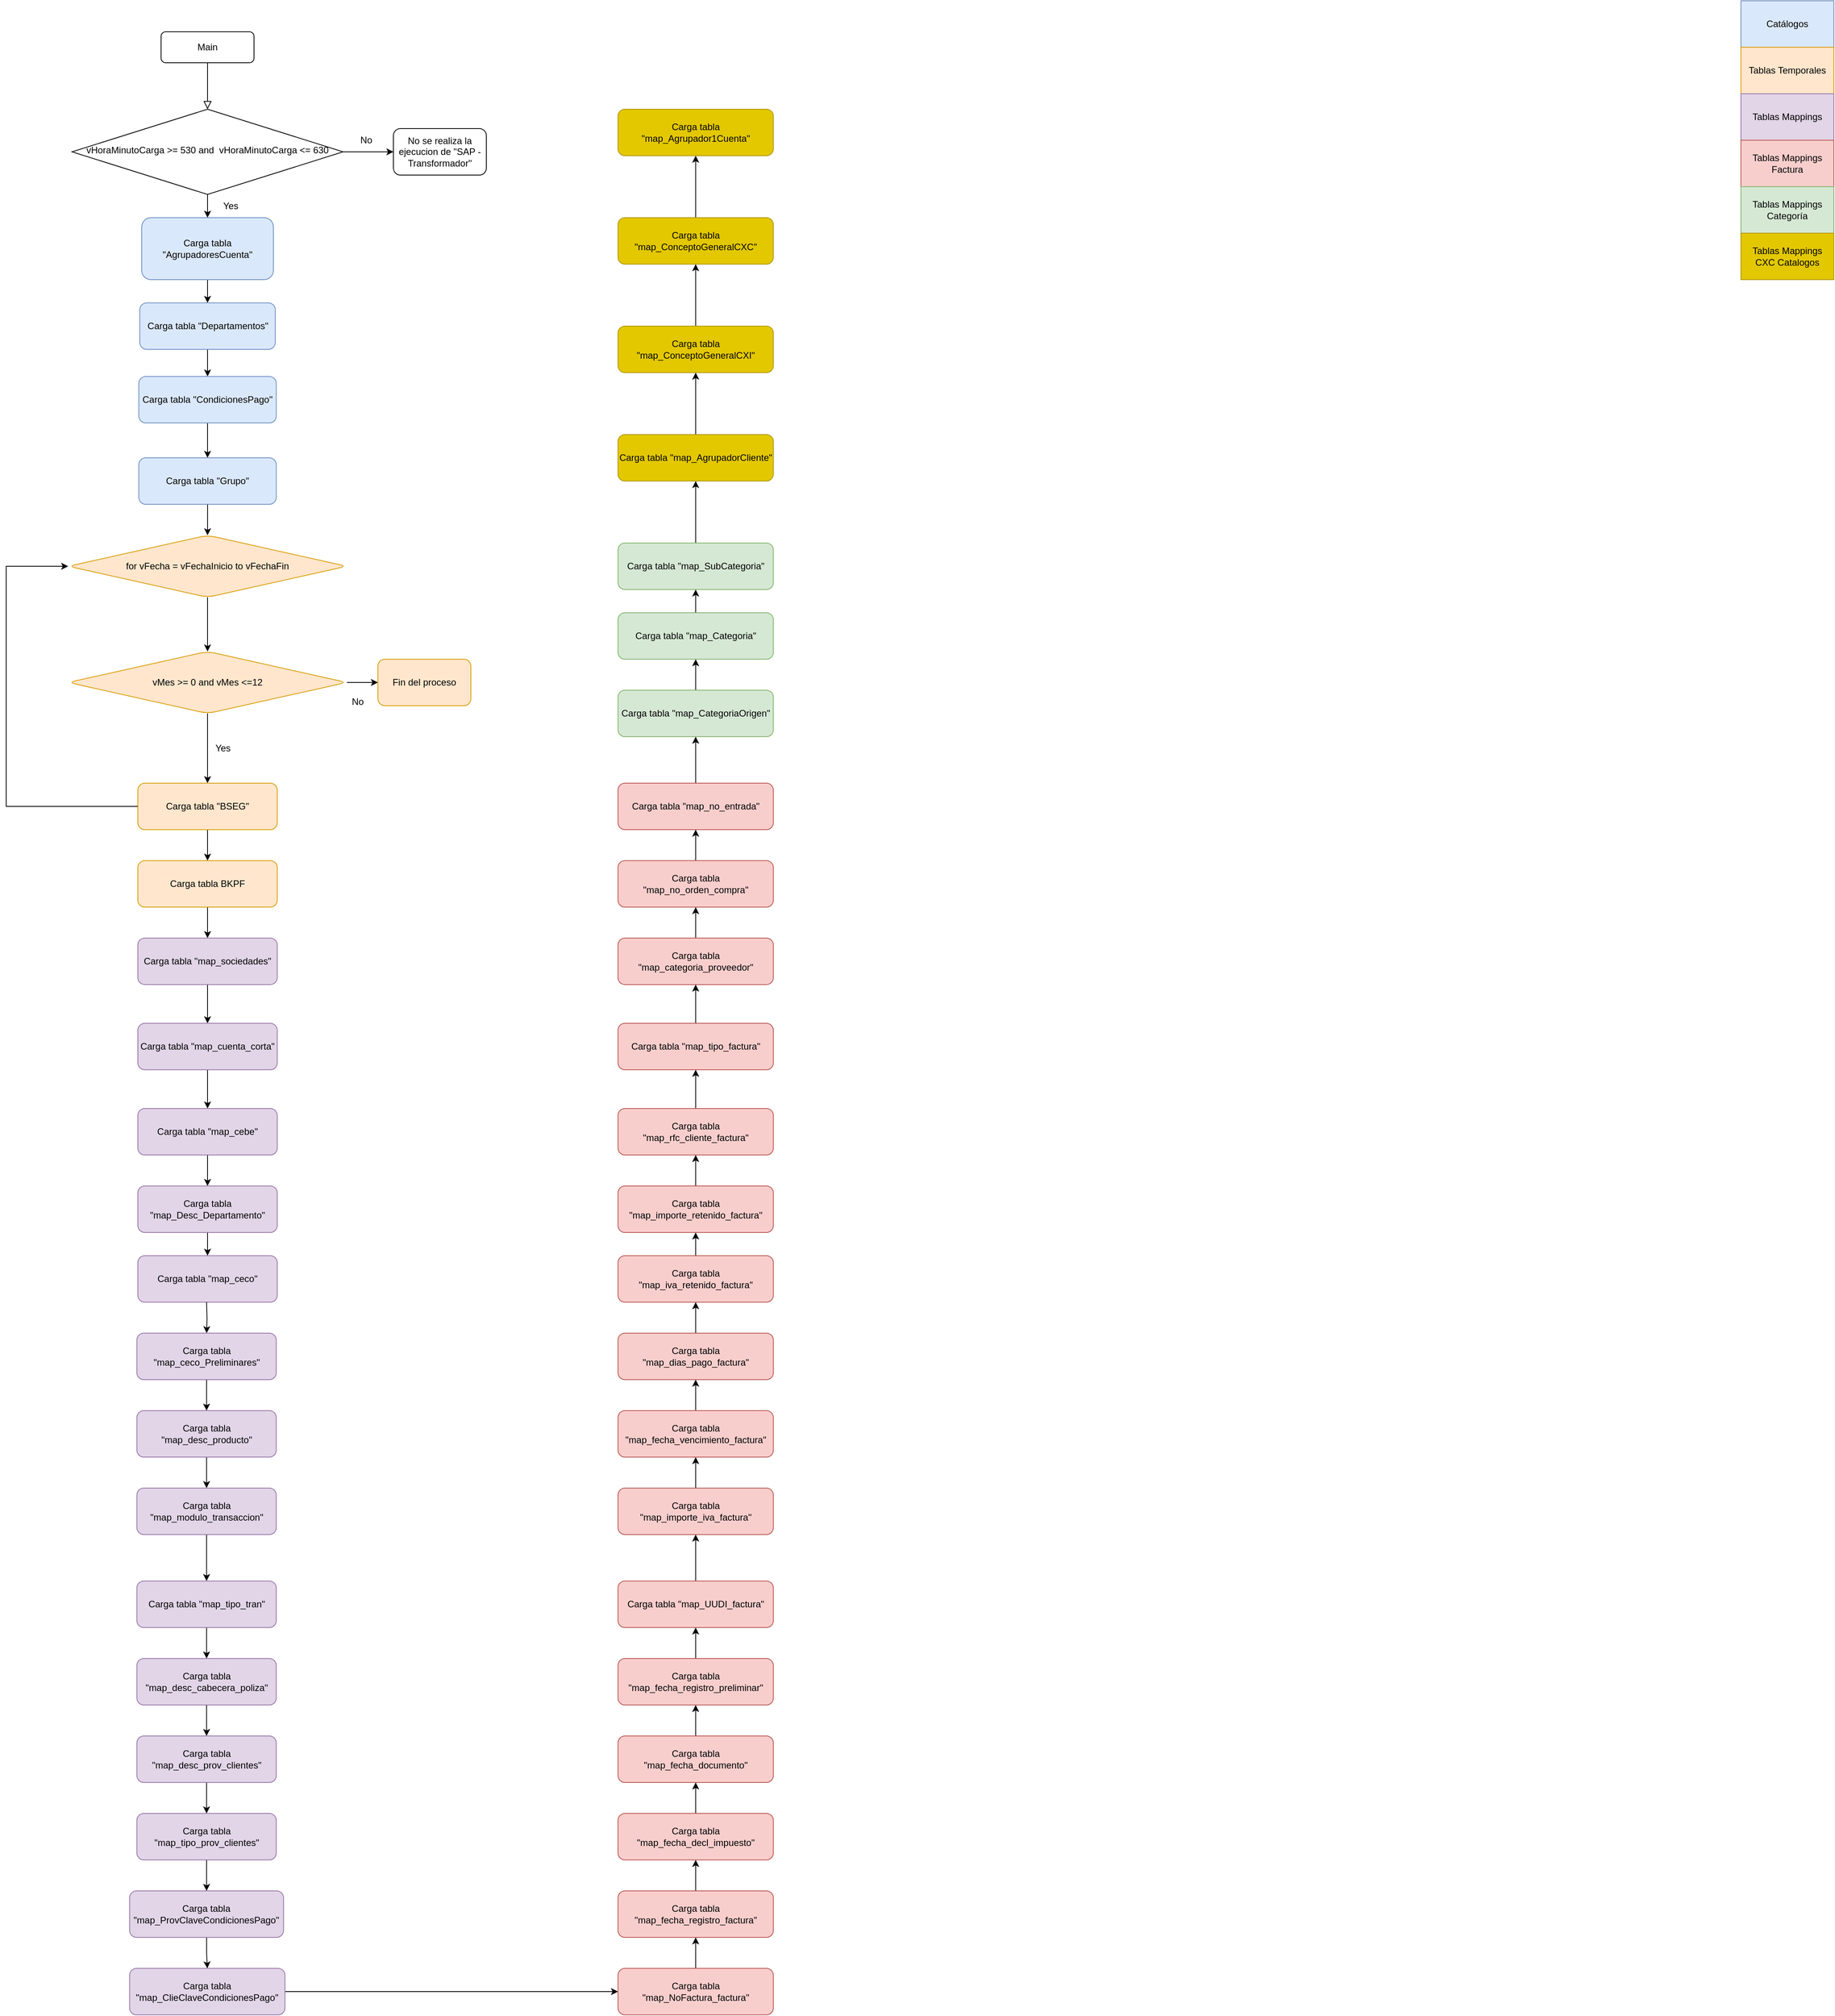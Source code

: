 <mxfile version="20.5.3" type="github">
  <diagram id="GQnaYG-rqlwZKuTvwa2_" name="Página-1">
    <mxGraphModel dx="4275" dy="1928" grid="1" gridSize="10" guides="1" tooltips="1" connect="1" arrows="1" fold="1" page="1" pageScale="1" pageWidth="827" pageHeight="1169" background="none" math="0" shadow="0">
      <root>
        <mxCell id="WIyWlLk6GJQsqaUBKTNV-0" />
        <mxCell id="WIyWlLk6GJQsqaUBKTNV-1" parent="WIyWlLk6GJQsqaUBKTNV-0" />
        <mxCell id="WIyWlLk6GJQsqaUBKTNV-2" value="" style="rounded=0;html=1;jettySize=auto;orthogonalLoop=1;fontSize=11;endArrow=block;endFill=0;endSize=8;strokeWidth=1;shadow=0;labelBackgroundColor=none;edgeStyle=orthogonalEdgeStyle;" parent="WIyWlLk6GJQsqaUBKTNV-1" source="WIyWlLk6GJQsqaUBKTNV-3" target="WIyWlLk6GJQsqaUBKTNV-6" edge="1">
          <mxGeometry relative="1" as="geometry" />
        </mxCell>
        <mxCell id="WIyWlLk6GJQsqaUBKTNV-3" value="Main" style="rounded=1;whiteSpace=wrap;html=1;fontSize=12;glass=0;strokeWidth=1;shadow=0;" parent="WIyWlLk6GJQsqaUBKTNV-1" vertex="1">
          <mxGeometry x="-550" y="50" width="120" height="40" as="geometry" />
        </mxCell>
        <mxCell id="WIyWlLk6GJQsqaUBKTNV-6" value="vHoraMinutoCarga &amp;gt;= 530 and&amp;nbsp; vHoraMinutoCarga&amp;nbsp;&amp;lt;= 630" style="rhombus;whiteSpace=wrap;html=1;shadow=0;fontFamily=Helvetica;fontSize=12;align=center;strokeWidth=1;spacing=6;spacingTop=-4;" parent="WIyWlLk6GJQsqaUBKTNV-1" vertex="1">
          <mxGeometry x="-665" y="150" width="350" height="110" as="geometry" />
        </mxCell>
        <mxCell id="1th80AZOmVQuG13iKhUE-0" value="" style="endArrow=classic;html=1;rounded=0;exitX=1;exitY=0.5;exitDx=0;exitDy=0;entryX=0;entryY=0.5;entryDx=0;entryDy=0;" parent="WIyWlLk6GJQsqaUBKTNV-1" source="WIyWlLk6GJQsqaUBKTNV-6" target="1th80AZOmVQuG13iKhUE-1" edge="1">
          <mxGeometry width="50" height="50" relative="1" as="geometry">
            <mxPoint x="-330" y="250" as="sourcePoint" />
            <mxPoint x="-280" y="205" as="targetPoint" />
          </mxGeometry>
        </mxCell>
        <mxCell id="1th80AZOmVQuG13iKhUE-1" value="No se realiza la ejecucion de &quot;SAP - Transformador&quot;" style="rounded=1;whiteSpace=wrap;html=1;" parent="WIyWlLk6GJQsqaUBKTNV-1" vertex="1">
          <mxGeometry x="-250" y="175" width="120" height="60" as="geometry" />
        </mxCell>
        <mxCell id="1th80AZOmVQuG13iKhUE-6" value="" style="edgeStyle=orthogonalEdgeStyle;rounded=0;orthogonalLoop=1;jettySize=auto;html=1;" parent="WIyWlLk6GJQsqaUBKTNV-1" source="1th80AZOmVQuG13iKhUE-3" target="1th80AZOmVQuG13iKhUE-5" edge="1">
          <mxGeometry relative="1" as="geometry" />
        </mxCell>
        <mxCell id="1th80AZOmVQuG13iKhUE-3" value="Carga tabla &quot;AgrupadoresCuenta&quot;" style="rounded=1;whiteSpace=wrap;html=1;fillColor=#dae8fc;strokeColor=#6c8ebf;" parent="WIyWlLk6GJQsqaUBKTNV-1" vertex="1">
          <mxGeometry x="-575" y="290" width="170" height="80" as="geometry" />
        </mxCell>
        <mxCell id="1th80AZOmVQuG13iKhUE-4" value="" style="endArrow=classic;html=1;rounded=0;exitX=0.5;exitY=1;exitDx=0;exitDy=0;" parent="WIyWlLk6GJQsqaUBKTNV-1" source="WIyWlLk6GJQsqaUBKTNV-6" target="1th80AZOmVQuG13iKhUE-3" edge="1">
          <mxGeometry width="50" height="50" relative="1" as="geometry">
            <mxPoint x="-400" y="280" as="sourcePoint" />
            <mxPoint x="-350" y="230" as="targetPoint" />
          </mxGeometry>
        </mxCell>
        <mxCell id="1th80AZOmVQuG13iKhUE-8" value="" style="edgeStyle=orthogonalEdgeStyle;rounded=0;orthogonalLoop=1;jettySize=auto;html=1;" parent="WIyWlLk6GJQsqaUBKTNV-1" source="1th80AZOmVQuG13iKhUE-5" target="1th80AZOmVQuG13iKhUE-7" edge="1">
          <mxGeometry relative="1" as="geometry" />
        </mxCell>
        <mxCell id="1th80AZOmVQuG13iKhUE-5" value="Carga tabla &quot;Departamentos&quot;" style="rounded=1;whiteSpace=wrap;html=1;fillColor=#dae8fc;strokeColor=#6c8ebf;" parent="WIyWlLk6GJQsqaUBKTNV-1" vertex="1">
          <mxGeometry x="-577.5" y="400" width="175" height="60" as="geometry" />
        </mxCell>
        <mxCell id="1th80AZOmVQuG13iKhUE-10" value="" style="edgeStyle=orthogonalEdgeStyle;rounded=0;orthogonalLoop=1;jettySize=auto;html=1;" parent="WIyWlLk6GJQsqaUBKTNV-1" source="1th80AZOmVQuG13iKhUE-7" target="1th80AZOmVQuG13iKhUE-9" edge="1">
          <mxGeometry relative="1" as="geometry" />
        </mxCell>
        <mxCell id="1th80AZOmVQuG13iKhUE-7" value="Carga tabla &quot;CondicionesPago&quot;" style="whiteSpace=wrap;html=1;rounded=1;fillColor=#dae8fc;strokeColor=#6c8ebf;" parent="WIyWlLk6GJQsqaUBKTNV-1" vertex="1">
          <mxGeometry x="-578.75" y="495" width="177.5" height="60" as="geometry" />
        </mxCell>
        <mxCell id="vqWyqIKkudGvJ093-fDm-4" value="" style="edgeStyle=orthogonalEdgeStyle;rounded=0;orthogonalLoop=1;jettySize=auto;html=1;" parent="WIyWlLk6GJQsqaUBKTNV-1" source="1th80AZOmVQuG13iKhUE-9" target="vqWyqIKkudGvJ093-fDm-3" edge="1">
          <mxGeometry relative="1" as="geometry" />
        </mxCell>
        <mxCell id="1th80AZOmVQuG13iKhUE-9" value="Carga tabla &quot;Grupo&quot;" style="whiteSpace=wrap;html=1;rounded=1;fillColor=#dae8fc;strokeColor=#6c8ebf;" parent="WIyWlLk6GJQsqaUBKTNV-1" vertex="1">
          <mxGeometry x="-578.75" y="600" width="177.5" height="60" as="geometry" />
        </mxCell>
        <mxCell id="1th80AZOmVQuG13iKhUE-13" value="Catálogos" style="rounded=0;whiteSpace=wrap;html=1;fillColor=#dae8fc;strokeColor=#6c8ebf;" parent="WIyWlLk6GJQsqaUBKTNV-1" vertex="1">
          <mxGeometry x="1490" y="10" width="120" height="60" as="geometry" />
        </mxCell>
        <mxCell id="vqWyqIKkudGvJ093-fDm-7" value="" style="edgeStyle=orthogonalEdgeStyle;rounded=0;orthogonalLoop=1;jettySize=auto;html=1;" parent="WIyWlLk6GJQsqaUBKTNV-1" source="vqWyqIKkudGvJ093-fDm-3" target="vqWyqIKkudGvJ093-fDm-6" edge="1">
          <mxGeometry relative="1" as="geometry" />
        </mxCell>
        <mxCell id="vqWyqIKkudGvJ093-fDm-3" value="for vFecha = vFechaInicio to vFechaFin" style="rhombus;whiteSpace=wrap;html=1;fillColor=#ffe6cc;strokeColor=#d79b00;rounded=1;" parent="WIyWlLk6GJQsqaUBKTNV-1" vertex="1">
          <mxGeometry x="-670" y="700" width="360" height="80" as="geometry" />
        </mxCell>
        <mxCell id="vqWyqIKkudGvJ093-fDm-9" value="" style="edgeStyle=orthogonalEdgeStyle;rounded=0;orthogonalLoop=1;jettySize=auto;html=1;" parent="WIyWlLk6GJQsqaUBKTNV-1" source="vqWyqIKkudGvJ093-fDm-6" target="vqWyqIKkudGvJ093-fDm-8" edge="1">
          <mxGeometry relative="1" as="geometry" />
        </mxCell>
        <mxCell id="bXqgMq5kuop3on50bwo2-2" value="" style="edgeStyle=orthogonalEdgeStyle;rounded=0;orthogonalLoop=1;jettySize=auto;html=1;" parent="WIyWlLk6GJQsqaUBKTNV-1" source="vqWyqIKkudGvJ093-fDm-6" target="bXqgMq5kuop3on50bwo2-1" edge="1">
          <mxGeometry relative="1" as="geometry" />
        </mxCell>
        <mxCell id="vqWyqIKkudGvJ093-fDm-6" value="vMes &amp;gt;= 0 and vMes &amp;lt;=12" style="rhombus;whiteSpace=wrap;html=1;fillColor=#ffe6cc;strokeColor=#d79b00;rounded=1;" parent="WIyWlLk6GJQsqaUBKTNV-1" vertex="1">
          <mxGeometry x="-670" y="850" width="360" height="80" as="geometry" />
        </mxCell>
        <mxCell id="bXqgMq5kuop3on50bwo2-9" value="" style="edgeStyle=orthogonalEdgeStyle;rounded=0;orthogonalLoop=1;jettySize=auto;html=1;" parent="WIyWlLk6GJQsqaUBKTNV-1" source="vqWyqIKkudGvJ093-fDm-8" target="bXqgMq5kuop3on50bwo2-8" edge="1">
          <mxGeometry relative="1" as="geometry" />
        </mxCell>
        <mxCell id="vqWyqIKkudGvJ093-fDm-8" value="Carga tabla &quot;BSEG&quot;" style="whiteSpace=wrap;html=1;fillColor=#ffe6cc;strokeColor=#d79b00;rounded=1;" parent="WIyWlLk6GJQsqaUBKTNV-1" vertex="1">
          <mxGeometry x="-580" y="1020" width="180" height="60" as="geometry" />
        </mxCell>
        <mxCell id="bXqgMq5kuop3on50bwo2-0" value="Tablas Temporales" style="rounded=0;whiteSpace=wrap;html=1;fillColor=#ffe6cc;strokeColor=#d79b00;" parent="WIyWlLk6GJQsqaUBKTNV-1" vertex="1">
          <mxGeometry x="1490" y="70" width="120" height="60" as="geometry" />
        </mxCell>
        <mxCell id="bXqgMq5kuop3on50bwo2-1" value="Fin del proceso" style="whiteSpace=wrap;html=1;fillColor=#ffe6cc;strokeColor=#d79b00;rounded=1;" parent="WIyWlLk6GJQsqaUBKTNV-1" vertex="1">
          <mxGeometry x="-270" y="860" width="120" height="60" as="geometry" />
        </mxCell>
        <mxCell id="bXqgMq5kuop3on50bwo2-3" value="No" style="text;html=1;strokeColor=none;fillColor=none;align=center;verticalAlign=middle;whiteSpace=wrap;rounded=0;" parent="WIyWlLk6GJQsqaUBKTNV-1" vertex="1">
          <mxGeometry x="-326" y="900" width="60" height="30" as="geometry" />
        </mxCell>
        <mxCell id="bXqgMq5kuop3on50bwo2-4" value="Yes" style="text;html=1;strokeColor=none;fillColor=none;align=center;verticalAlign=middle;whiteSpace=wrap;rounded=0;" parent="WIyWlLk6GJQsqaUBKTNV-1" vertex="1">
          <mxGeometry x="-500" y="960" width="60" height="30" as="geometry" />
        </mxCell>
        <mxCell id="bXqgMq5kuop3on50bwo2-5" value="No" style="text;html=1;strokeColor=none;fillColor=none;align=center;verticalAlign=middle;whiteSpace=wrap;rounded=0;" parent="WIyWlLk6GJQsqaUBKTNV-1" vertex="1">
          <mxGeometry x="-315" y="175" width="60" height="30" as="geometry" />
        </mxCell>
        <mxCell id="bXqgMq5kuop3on50bwo2-6" value="Yes" style="text;html=1;strokeColor=none;fillColor=none;align=center;verticalAlign=middle;whiteSpace=wrap;rounded=0;" parent="WIyWlLk6GJQsqaUBKTNV-1" vertex="1">
          <mxGeometry x="-490" y="260" width="60" height="30" as="geometry" />
        </mxCell>
        <mxCell id="bXqgMq5kuop3on50bwo2-7" value="" style="edgeStyle=elbowEdgeStyle;elbow=horizontal;endArrow=classic;html=1;rounded=0;exitX=0;exitY=0.5;exitDx=0;exitDy=0;" parent="WIyWlLk6GJQsqaUBKTNV-1" source="vqWyqIKkudGvJ093-fDm-8" target="vqWyqIKkudGvJ093-fDm-3" edge="1">
          <mxGeometry width="50" height="50" relative="1" as="geometry">
            <mxPoint x="-620" y="1040" as="sourcePoint" />
            <mxPoint x="-670" y="980" as="targetPoint" />
            <Array as="points">
              <mxPoint x="-750" y="900" />
              <mxPoint x="-640" y="1020" />
            </Array>
          </mxGeometry>
        </mxCell>
        <mxCell id="bXqgMq5kuop3on50bwo2-11" value="" style="edgeStyle=orthogonalEdgeStyle;rounded=0;orthogonalLoop=1;jettySize=auto;html=1;" parent="WIyWlLk6GJQsqaUBKTNV-1" source="bXqgMq5kuop3on50bwo2-8" target="bXqgMq5kuop3on50bwo2-10" edge="1">
          <mxGeometry relative="1" as="geometry" />
        </mxCell>
        <mxCell id="bXqgMq5kuop3on50bwo2-8" value="Carga tabla BKPF" style="whiteSpace=wrap;html=1;fillColor=#ffe6cc;strokeColor=#d79b00;rounded=1;" parent="WIyWlLk6GJQsqaUBKTNV-1" vertex="1">
          <mxGeometry x="-580" y="1120" width="180" height="60" as="geometry" />
        </mxCell>
        <mxCell id="bXqgMq5kuop3on50bwo2-15" value="" style="edgeStyle=orthogonalEdgeStyle;rounded=0;orthogonalLoop=1;jettySize=auto;html=1;" parent="WIyWlLk6GJQsqaUBKTNV-1" source="bXqgMq5kuop3on50bwo2-10" target="bXqgMq5kuop3on50bwo2-14" edge="1">
          <mxGeometry relative="1" as="geometry" />
        </mxCell>
        <mxCell id="bXqgMq5kuop3on50bwo2-10" value="Carga tabla &quot;map_sociedades&quot;" style="whiteSpace=wrap;html=1;fillColor=#e1d5e7;strokeColor=#9673a6;rounded=1;" parent="WIyWlLk6GJQsqaUBKTNV-1" vertex="1">
          <mxGeometry x="-580" y="1220" width="180" height="60" as="geometry" />
        </mxCell>
        <mxCell id="bXqgMq5kuop3on50bwo2-12" value="Tablas Mappings" style="rounded=0;whiteSpace=wrap;html=1;fillColor=#e1d5e7;strokeColor=#9673a6;" parent="WIyWlLk6GJQsqaUBKTNV-1" vertex="1">
          <mxGeometry x="1490" y="130" width="120" height="60" as="geometry" />
        </mxCell>
        <mxCell id="bXqgMq5kuop3on50bwo2-17" value="" style="edgeStyle=orthogonalEdgeStyle;rounded=0;orthogonalLoop=1;jettySize=auto;html=1;" parent="WIyWlLk6GJQsqaUBKTNV-1" source="bXqgMq5kuop3on50bwo2-14" target="bXqgMq5kuop3on50bwo2-16" edge="1">
          <mxGeometry relative="1" as="geometry" />
        </mxCell>
        <mxCell id="bXqgMq5kuop3on50bwo2-14" value="Carga tabla &quot;map_cuenta_corta&quot;" style="whiteSpace=wrap;html=1;fillColor=#e1d5e7;strokeColor=#9673a6;rounded=1;" parent="WIyWlLk6GJQsqaUBKTNV-1" vertex="1">
          <mxGeometry x="-580" y="1330" width="180" height="60" as="geometry" />
        </mxCell>
        <mxCell id="bXqgMq5kuop3on50bwo2-19" value="" style="edgeStyle=orthogonalEdgeStyle;rounded=0;orthogonalLoop=1;jettySize=auto;html=1;entryX=0.5;entryY=0;entryDx=0;entryDy=0;" parent="WIyWlLk6GJQsqaUBKTNV-1" source="bXqgMq5kuop3on50bwo2-16" target="bXqgMq5kuop3on50bwo2-20" edge="1">
          <mxGeometry relative="1" as="geometry">
            <mxPoint x="-490" y="1580" as="targetPoint" />
          </mxGeometry>
        </mxCell>
        <mxCell id="bXqgMq5kuop3on50bwo2-16" value="Carga tabla &quot;map_cebe&quot;" style="whiteSpace=wrap;html=1;fillColor=#e1d5e7;strokeColor=#9673a6;rounded=1;" parent="WIyWlLk6GJQsqaUBKTNV-1" vertex="1">
          <mxGeometry x="-580" y="1440" width="180" height="60" as="geometry" />
        </mxCell>
        <mxCell id="bXqgMq5kuop3on50bwo2-23" value="" style="edgeStyle=orthogonalEdgeStyle;rounded=0;orthogonalLoop=1;jettySize=auto;html=1;" parent="WIyWlLk6GJQsqaUBKTNV-1" source="bXqgMq5kuop3on50bwo2-20" target="bXqgMq5kuop3on50bwo2-22" edge="1">
          <mxGeometry relative="1" as="geometry" />
        </mxCell>
        <mxCell id="bXqgMq5kuop3on50bwo2-20" value="Carga tabla &quot;map_Desc_Departamento&quot;" style="whiteSpace=wrap;html=1;fillColor=#e1d5e7;strokeColor=#9673a6;rounded=1;" parent="WIyWlLk6GJQsqaUBKTNV-1" vertex="1">
          <mxGeometry x="-580" y="1540" width="180" height="60" as="geometry" />
        </mxCell>
        <mxCell id="bXqgMq5kuop3on50bwo2-22" value="Carga tabla &quot;map_ceco&quot;" style="whiteSpace=wrap;html=1;fillColor=#e1d5e7;strokeColor=#9673a6;rounded=1;" parent="WIyWlLk6GJQsqaUBKTNV-1" vertex="1">
          <mxGeometry x="-580" y="1630" width="180" height="60" as="geometry" />
        </mxCell>
        <mxCell id="bXqgMq5kuop3on50bwo2-24" value="" style="edgeStyle=orthogonalEdgeStyle;rounded=0;orthogonalLoop=1;jettySize=auto;html=1;" parent="WIyWlLk6GJQsqaUBKTNV-1" target="bXqgMq5kuop3on50bwo2-25" edge="1">
          <mxGeometry relative="1" as="geometry">
            <mxPoint x="-491.25" y="1690" as="sourcePoint" />
          </mxGeometry>
        </mxCell>
        <mxCell id="bXqgMq5kuop3on50bwo2-32" value="" style="edgeStyle=orthogonalEdgeStyle;rounded=0;orthogonalLoop=1;jettySize=auto;html=1;" parent="WIyWlLk6GJQsqaUBKTNV-1" source="bXqgMq5kuop3on50bwo2-25" target="bXqgMq5kuop3on50bwo2-29" edge="1">
          <mxGeometry relative="1" as="geometry" />
        </mxCell>
        <mxCell id="bXqgMq5kuop3on50bwo2-25" value="Carga tabla &quot;map_ceco_Preliminares&quot;" style="whiteSpace=wrap;html=1;fillColor=#e1d5e7;strokeColor=#9673a6;rounded=1;" parent="WIyWlLk6GJQsqaUBKTNV-1" vertex="1">
          <mxGeometry x="-581.25" y="1730" width="180" height="60" as="geometry" />
        </mxCell>
        <mxCell id="dKy-7F5-_iyyMhqYww6v-4" value="" style="edgeStyle=orthogonalEdgeStyle;rounded=0;orthogonalLoop=1;jettySize=auto;html=1;" edge="1" parent="WIyWlLk6GJQsqaUBKTNV-1" source="bXqgMq5kuop3on50bwo2-28" target="dKy-7F5-_iyyMhqYww6v-3">
          <mxGeometry relative="1" as="geometry" />
        </mxCell>
        <mxCell id="bXqgMq5kuop3on50bwo2-28" value="Carga tabla &quot;map_desc_cabecera_poliza&quot;" style="whiteSpace=wrap;html=1;fillColor=#e1d5e7;strokeColor=#9673a6;rounded=1;" parent="WIyWlLk6GJQsqaUBKTNV-1" vertex="1">
          <mxGeometry x="-581.25" y="2150" width="180" height="60" as="geometry" />
        </mxCell>
        <mxCell id="dKy-7F5-_iyyMhqYww6v-0" value="" style="edgeStyle=orthogonalEdgeStyle;rounded=0;orthogonalLoop=1;jettySize=auto;html=1;" edge="1" parent="WIyWlLk6GJQsqaUBKTNV-1" source="bXqgMq5kuop3on50bwo2-29" target="bXqgMq5kuop3on50bwo2-30">
          <mxGeometry relative="1" as="geometry" />
        </mxCell>
        <mxCell id="bXqgMq5kuop3on50bwo2-29" value="Carga tabla &quot;map_desc_producto&quot;" style="whiteSpace=wrap;html=1;fillColor=#e1d5e7;strokeColor=#9673a6;rounded=1;" parent="WIyWlLk6GJQsqaUBKTNV-1" vertex="1">
          <mxGeometry x="-581.25" y="1830" width="180" height="60" as="geometry" />
        </mxCell>
        <mxCell id="dKy-7F5-_iyyMhqYww6v-1" value="" style="edgeStyle=orthogonalEdgeStyle;rounded=0;orthogonalLoop=1;jettySize=auto;html=1;" edge="1" parent="WIyWlLk6GJQsqaUBKTNV-1" source="bXqgMq5kuop3on50bwo2-30" target="bXqgMq5kuop3on50bwo2-31">
          <mxGeometry relative="1" as="geometry" />
        </mxCell>
        <mxCell id="bXqgMq5kuop3on50bwo2-30" value="Carga tabla &quot;map_modulo_transaccion&quot;" style="whiteSpace=wrap;html=1;fillColor=#e1d5e7;strokeColor=#9673a6;rounded=1;" parent="WIyWlLk6GJQsqaUBKTNV-1" vertex="1">
          <mxGeometry x="-581.25" y="1930" width="180" height="60" as="geometry" />
        </mxCell>
        <mxCell id="dKy-7F5-_iyyMhqYww6v-2" value="" style="edgeStyle=orthogonalEdgeStyle;rounded=0;orthogonalLoop=1;jettySize=auto;html=1;" edge="1" parent="WIyWlLk6GJQsqaUBKTNV-1" source="bXqgMq5kuop3on50bwo2-31" target="bXqgMq5kuop3on50bwo2-28">
          <mxGeometry relative="1" as="geometry" />
        </mxCell>
        <mxCell id="bXqgMq5kuop3on50bwo2-31" value="Carga tabla &quot;map_tipo_tran&quot;" style="whiteSpace=wrap;html=1;fillColor=#e1d5e7;strokeColor=#9673a6;rounded=1;" parent="WIyWlLk6GJQsqaUBKTNV-1" vertex="1">
          <mxGeometry x="-581.25" y="2050" width="180" height="60" as="geometry" />
        </mxCell>
        <mxCell id="dKy-7F5-_iyyMhqYww6v-8" value="" style="edgeStyle=orthogonalEdgeStyle;rounded=0;orthogonalLoop=1;jettySize=auto;html=1;" edge="1" parent="WIyWlLk6GJQsqaUBKTNV-1" source="dKy-7F5-_iyyMhqYww6v-3" target="dKy-7F5-_iyyMhqYww6v-5">
          <mxGeometry relative="1" as="geometry" />
        </mxCell>
        <mxCell id="dKy-7F5-_iyyMhqYww6v-3" value="Carga tabla &quot;map_desc_prov_clientes&quot;" style="whiteSpace=wrap;html=1;fillColor=#e1d5e7;strokeColor=#9673a6;rounded=1;" vertex="1" parent="WIyWlLk6GJQsqaUBKTNV-1">
          <mxGeometry x="-581.25" y="2250" width="180" height="60" as="geometry" />
        </mxCell>
        <mxCell id="dKy-7F5-_iyyMhqYww6v-10" value="" style="edgeStyle=orthogonalEdgeStyle;rounded=0;orthogonalLoop=1;jettySize=auto;html=1;" edge="1" parent="WIyWlLk6GJQsqaUBKTNV-1" source="dKy-7F5-_iyyMhqYww6v-5" target="dKy-7F5-_iyyMhqYww6v-9">
          <mxGeometry relative="1" as="geometry" />
        </mxCell>
        <mxCell id="dKy-7F5-_iyyMhqYww6v-5" value="Carga tabla &quot;map_tipo_prov_clientes&quot;" style="whiteSpace=wrap;html=1;fillColor=#e1d5e7;strokeColor=#9673a6;rounded=1;" vertex="1" parent="WIyWlLk6GJQsqaUBKTNV-1">
          <mxGeometry x="-581.25" y="2350" width="180" height="60" as="geometry" />
        </mxCell>
        <mxCell id="dKy-7F5-_iyyMhqYww6v-12" value="" style="edgeStyle=orthogonalEdgeStyle;rounded=0;orthogonalLoop=1;jettySize=auto;html=1;" edge="1" parent="WIyWlLk6GJQsqaUBKTNV-1" source="dKy-7F5-_iyyMhqYww6v-9" target="dKy-7F5-_iyyMhqYww6v-11">
          <mxGeometry relative="1" as="geometry" />
        </mxCell>
        <mxCell id="dKy-7F5-_iyyMhqYww6v-9" value="Carga tabla &quot;map_ProvClaveCondicionesPago&quot;" style="whiteSpace=wrap;html=1;fillColor=#e1d5e7;strokeColor=#9673a6;rounded=1;" vertex="1" parent="WIyWlLk6GJQsqaUBKTNV-1">
          <mxGeometry x="-590.62" y="2450" width="198.75" height="60" as="geometry" />
        </mxCell>
        <mxCell id="dKy-7F5-_iyyMhqYww6v-20" value="" style="edgeStyle=orthogonalEdgeStyle;rounded=0;orthogonalLoop=1;jettySize=auto;html=1;" edge="1" parent="WIyWlLk6GJQsqaUBKTNV-1" source="dKy-7F5-_iyyMhqYww6v-11" target="dKy-7F5-_iyyMhqYww6v-19">
          <mxGeometry relative="1" as="geometry" />
        </mxCell>
        <mxCell id="dKy-7F5-_iyyMhqYww6v-11" value="Carga tabla &quot;map_ClieClaveCondicionesPago&quot;" style="whiteSpace=wrap;html=1;fillColor=#e1d5e7;strokeColor=#9673a6;rounded=1;" vertex="1" parent="WIyWlLk6GJQsqaUBKTNV-1">
          <mxGeometry x="-590.63" y="2550" width="200.63" height="60" as="geometry" />
        </mxCell>
        <mxCell id="dKy-7F5-_iyyMhqYww6v-13" value="Tablas Mappings Factura" style="rounded=0;whiteSpace=wrap;html=1;fillColor=#f8cecc;strokeColor=#b85450;" vertex="1" parent="WIyWlLk6GJQsqaUBKTNV-1">
          <mxGeometry x="1490" y="190" width="120" height="60" as="geometry" />
        </mxCell>
        <mxCell id="dKy-7F5-_iyyMhqYww6v-22" value="" style="edgeStyle=orthogonalEdgeStyle;rounded=0;orthogonalLoop=1;jettySize=auto;html=1;" edge="1" parent="WIyWlLk6GJQsqaUBKTNV-1" source="dKy-7F5-_iyyMhqYww6v-19" target="dKy-7F5-_iyyMhqYww6v-21">
          <mxGeometry relative="1" as="geometry" />
        </mxCell>
        <mxCell id="dKy-7F5-_iyyMhqYww6v-19" value="Carga tabla &quot;map_NoFactura_factura&quot;" style="whiteSpace=wrap;html=1;fillColor=#f8cecc;strokeColor=#b85450;rounded=1;" vertex="1" parent="WIyWlLk6GJQsqaUBKTNV-1">
          <mxGeometry x="40" y="2550" width="200.63" height="60" as="geometry" />
        </mxCell>
        <mxCell id="dKy-7F5-_iyyMhqYww6v-24" value="" style="edgeStyle=orthogonalEdgeStyle;rounded=0;orthogonalLoop=1;jettySize=auto;html=1;" edge="1" parent="WIyWlLk6GJQsqaUBKTNV-1" source="dKy-7F5-_iyyMhqYww6v-21" target="dKy-7F5-_iyyMhqYww6v-23">
          <mxGeometry relative="1" as="geometry" />
        </mxCell>
        <mxCell id="dKy-7F5-_iyyMhqYww6v-21" value="Carga tabla &quot;map_fecha_registro_factura&quot;" style="whiteSpace=wrap;html=1;fillColor=#f8cecc;strokeColor=#b85450;rounded=1;" vertex="1" parent="WIyWlLk6GJQsqaUBKTNV-1">
          <mxGeometry x="40" y="2450" width="200.63" height="60" as="geometry" />
        </mxCell>
        <mxCell id="dKy-7F5-_iyyMhqYww6v-26" value="" style="edgeStyle=orthogonalEdgeStyle;rounded=0;orthogonalLoop=1;jettySize=auto;html=1;" edge="1" parent="WIyWlLk6GJQsqaUBKTNV-1" source="dKy-7F5-_iyyMhqYww6v-23" target="dKy-7F5-_iyyMhqYww6v-25">
          <mxGeometry relative="1" as="geometry" />
        </mxCell>
        <mxCell id="dKy-7F5-_iyyMhqYww6v-23" value="Carga tabla &quot;map_fecha_decl_impuesto&quot;" style="whiteSpace=wrap;html=1;fillColor=#f8cecc;strokeColor=#b85450;rounded=1;" vertex="1" parent="WIyWlLk6GJQsqaUBKTNV-1">
          <mxGeometry x="40" y="2350" width="200.63" height="60" as="geometry" />
        </mxCell>
        <mxCell id="dKy-7F5-_iyyMhqYww6v-28" value="" style="edgeStyle=orthogonalEdgeStyle;rounded=0;orthogonalLoop=1;jettySize=auto;html=1;" edge="1" parent="WIyWlLk6GJQsqaUBKTNV-1" source="dKy-7F5-_iyyMhqYww6v-25" target="dKy-7F5-_iyyMhqYww6v-27">
          <mxGeometry relative="1" as="geometry" />
        </mxCell>
        <mxCell id="dKy-7F5-_iyyMhqYww6v-25" value="Carga tabla &quot;map_fecha_documento&quot;" style="whiteSpace=wrap;html=1;fillColor=#f8cecc;strokeColor=#b85450;rounded=1;" vertex="1" parent="WIyWlLk6GJQsqaUBKTNV-1">
          <mxGeometry x="40" y="2250" width="200.63" height="60" as="geometry" />
        </mxCell>
        <mxCell id="dKy-7F5-_iyyMhqYww6v-30" value="" style="edgeStyle=orthogonalEdgeStyle;rounded=0;orthogonalLoop=1;jettySize=auto;html=1;" edge="1" parent="WIyWlLk6GJQsqaUBKTNV-1" source="dKy-7F5-_iyyMhqYww6v-27" target="dKy-7F5-_iyyMhqYww6v-29">
          <mxGeometry relative="1" as="geometry" />
        </mxCell>
        <mxCell id="dKy-7F5-_iyyMhqYww6v-27" value="Carga tabla &quot;map_fecha_registro_preliminar&quot;" style="whiteSpace=wrap;html=1;fillColor=#f8cecc;strokeColor=#b85450;rounded=1;" vertex="1" parent="WIyWlLk6GJQsqaUBKTNV-1">
          <mxGeometry x="40" y="2150" width="200.63" height="60" as="geometry" />
        </mxCell>
        <mxCell id="dKy-7F5-_iyyMhqYww6v-32" value="" style="edgeStyle=orthogonalEdgeStyle;rounded=0;orthogonalLoop=1;jettySize=auto;html=1;" edge="1" parent="WIyWlLk6GJQsqaUBKTNV-1" source="dKy-7F5-_iyyMhqYww6v-29" target="dKy-7F5-_iyyMhqYww6v-31">
          <mxGeometry relative="1" as="geometry" />
        </mxCell>
        <mxCell id="dKy-7F5-_iyyMhqYww6v-29" value="Carga tabla &quot;map_UUDI_factura&quot;" style="whiteSpace=wrap;html=1;fillColor=#f8cecc;strokeColor=#b85450;rounded=1;" vertex="1" parent="WIyWlLk6GJQsqaUBKTNV-1">
          <mxGeometry x="40" y="2050" width="200.63" height="60" as="geometry" />
        </mxCell>
        <mxCell id="dKy-7F5-_iyyMhqYww6v-34" value="" style="edgeStyle=orthogonalEdgeStyle;rounded=0;orthogonalLoop=1;jettySize=auto;html=1;" edge="1" parent="WIyWlLk6GJQsqaUBKTNV-1" source="dKy-7F5-_iyyMhqYww6v-31" target="dKy-7F5-_iyyMhqYww6v-33">
          <mxGeometry relative="1" as="geometry" />
        </mxCell>
        <mxCell id="dKy-7F5-_iyyMhqYww6v-31" value="Carga tabla &quot;map_importe_iva_factura&quot;" style="whiteSpace=wrap;html=1;fillColor=#f8cecc;strokeColor=#b85450;rounded=1;" vertex="1" parent="WIyWlLk6GJQsqaUBKTNV-1">
          <mxGeometry x="40" y="1930" width="200.63" height="60" as="geometry" />
        </mxCell>
        <mxCell id="dKy-7F5-_iyyMhqYww6v-36" value="" style="edgeStyle=orthogonalEdgeStyle;rounded=0;orthogonalLoop=1;jettySize=auto;html=1;" edge="1" parent="WIyWlLk6GJQsqaUBKTNV-1" source="dKy-7F5-_iyyMhqYww6v-33" target="dKy-7F5-_iyyMhqYww6v-35">
          <mxGeometry relative="1" as="geometry" />
        </mxCell>
        <mxCell id="dKy-7F5-_iyyMhqYww6v-33" value="Carga tabla &quot;map_fecha_vencimiento_factura&quot;" style="whiteSpace=wrap;html=1;fillColor=#f8cecc;strokeColor=#b85450;rounded=1;" vertex="1" parent="WIyWlLk6GJQsqaUBKTNV-1">
          <mxGeometry x="40" y="1830" width="200.63" height="60" as="geometry" />
        </mxCell>
        <mxCell id="dKy-7F5-_iyyMhqYww6v-38" value="" style="edgeStyle=orthogonalEdgeStyle;rounded=0;orthogonalLoop=1;jettySize=auto;html=1;" edge="1" parent="WIyWlLk6GJQsqaUBKTNV-1" source="dKy-7F5-_iyyMhqYww6v-35" target="dKy-7F5-_iyyMhqYww6v-37">
          <mxGeometry relative="1" as="geometry" />
        </mxCell>
        <mxCell id="dKy-7F5-_iyyMhqYww6v-35" value="Carga tabla &quot;map_dias_pago_factura&quot;" style="whiteSpace=wrap;html=1;fillColor=#f8cecc;strokeColor=#b85450;rounded=1;" vertex="1" parent="WIyWlLk6GJQsqaUBKTNV-1">
          <mxGeometry x="40" y="1730" width="200.63" height="60" as="geometry" />
        </mxCell>
        <mxCell id="dKy-7F5-_iyyMhqYww6v-40" value="" style="edgeStyle=orthogonalEdgeStyle;rounded=0;orthogonalLoop=1;jettySize=auto;html=1;" edge="1" parent="WIyWlLk6GJQsqaUBKTNV-1" source="dKy-7F5-_iyyMhqYww6v-37" target="dKy-7F5-_iyyMhqYww6v-39">
          <mxGeometry relative="1" as="geometry" />
        </mxCell>
        <mxCell id="dKy-7F5-_iyyMhqYww6v-37" value="Carga tabla &quot;map_iva_retenido_factura&quot;" style="whiteSpace=wrap;html=1;fillColor=#f8cecc;strokeColor=#b85450;rounded=1;" vertex="1" parent="WIyWlLk6GJQsqaUBKTNV-1">
          <mxGeometry x="40" y="1630" width="200.63" height="60" as="geometry" />
        </mxCell>
        <mxCell id="dKy-7F5-_iyyMhqYww6v-42" value="" style="edgeStyle=orthogonalEdgeStyle;rounded=0;orthogonalLoop=1;jettySize=auto;html=1;" edge="1" parent="WIyWlLk6GJQsqaUBKTNV-1" source="dKy-7F5-_iyyMhqYww6v-39" target="dKy-7F5-_iyyMhqYww6v-41">
          <mxGeometry relative="1" as="geometry" />
        </mxCell>
        <mxCell id="dKy-7F5-_iyyMhqYww6v-39" value="Carga tabla &quot;map_importe_retenido_factura&quot;" style="whiteSpace=wrap;html=1;fillColor=#f8cecc;strokeColor=#b85450;rounded=1;" vertex="1" parent="WIyWlLk6GJQsqaUBKTNV-1">
          <mxGeometry x="40" y="1540" width="200.63" height="60" as="geometry" />
        </mxCell>
        <mxCell id="dKy-7F5-_iyyMhqYww6v-44" value="" style="edgeStyle=orthogonalEdgeStyle;rounded=0;orthogonalLoop=1;jettySize=auto;html=1;" edge="1" parent="WIyWlLk6GJQsqaUBKTNV-1" source="dKy-7F5-_iyyMhqYww6v-41" target="dKy-7F5-_iyyMhqYww6v-43">
          <mxGeometry relative="1" as="geometry" />
        </mxCell>
        <mxCell id="dKy-7F5-_iyyMhqYww6v-41" value="Carga tabla &quot;map_rfc_cliente_factura&quot;" style="whiteSpace=wrap;html=1;fillColor=#f8cecc;strokeColor=#b85450;rounded=1;" vertex="1" parent="WIyWlLk6GJQsqaUBKTNV-1">
          <mxGeometry x="40" y="1440" width="200.63" height="60" as="geometry" />
        </mxCell>
        <mxCell id="dKy-7F5-_iyyMhqYww6v-46" value="" style="edgeStyle=orthogonalEdgeStyle;rounded=0;orthogonalLoop=1;jettySize=auto;html=1;" edge="1" parent="WIyWlLk6GJQsqaUBKTNV-1" source="dKy-7F5-_iyyMhqYww6v-43" target="dKy-7F5-_iyyMhqYww6v-45">
          <mxGeometry relative="1" as="geometry" />
        </mxCell>
        <mxCell id="dKy-7F5-_iyyMhqYww6v-43" value="Carga tabla &quot;map_tipo_factura&quot;" style="whiteSpace=wrap;html=1;fillColor=#f8cecc;strokeColor=#b85450;rounded=1;" vertex="1" parent="WIyWlLk6GJQsqaUBKTNV-1">
          <mxGeometry x="40" y="1330" width="200.63" height="60" as="geometry" />
        </mxCell>
        <mxCell id="dKy-7F5-_iyyMhqYww6v-48" value="" style="edgeStyle=orthogonalEdgeStyle;rounded=0;orthogonalLoop=1;jettySize=auto;html=1;" edge="1" parent="WIyWlLk6GJQsqaUBKTNV-1" source="dKy-7F5-_iyyMhqYww6v-45" target="dKy-7F5-_iyyMhqYww6v-47">
          <mxGeometry relative="1" as="geometry" />
        </mxCell>
        <mxCell id="dKy-7F5-_iyyMhqYww6v-45" value="Carga tabla &quot;map_categoria_proveedor&quot;" style="whiteSpace=wrap;html=1;fillColor=#f8cecc;strokeColor=#b85450;rounded=1;" vertex="1" parent="WIyWlLk6GJQsqaUBKTNV-1">
          <mxGeometry x="40" y="1220" width="200.63" height="60" as="geometry" />
        </mxCell>
        <mxCell id="dKy-7F5-_iyyMhqYww6v-51" value="" style="edgeStyle=orthogonalEdgeStyle;rounded=0;orthogonalLoop=1;jettySize=auto;html=1;" edge="1" parent="WIyWlLk6GJQsqaUBKTNV-1" source="dKy-7F5-_iyyMhqYww6v-47" target="dKy-7F5-_iyyMhqYww6v-50">
          <mxGeometry relative="1" as="geometry" />
        </mxCell>
        <mxCell id="dKy-7F5-_iyyMhqYww6v-47" value="Carga tabla &quot;map_no_orden_compra&quot;" style="whiteSpace=wrap;html=1;fillColor=#f8cecc;strokeColor=#b85450;rounded=1;" vertex="1" parent="WIyWlLk6GJQsqaUBKTNV-1">
          <mxGeometry x="40" y="1120" width="200.63" height="60" as="geometry" />
        </mxCell>
        <mxCell id="dKy-7F5-_iyyMhqYww6v-54" value="" style="edgeStyle=orthogonalEdgeStyle;rounded=0;orthogonalLoop=1;jettySize=auto;html=1;" edge="1" parent="WIyWlLk6GJQsqaUBKTNV-1" source="dKy-7F5-_iyyMhqYww6v-50" target="dKy-7F5-_iyyMhqYww6v-53">
          <mxGeometry relative="1" as="geometry" />
        </mxCell>
        <mxCell id="dKy-7F5-_iyyMhqYww6v-50" value="Carga tabla &quot;map_no_entrada&quot;" style="whiteSpace=wrap;html=1;fillColor=#f8cecc;strokeColor=#b85450;rounded=1;" vertex="1" parent="WIyWlLk6GJQsqaUBKTNV-1">
          <mxGeometry x="40" y="1020" width="200.63" height="60" as="geometry" />
        </mxCell>
        <mxCell id="dKy-7F5-_iyyMhqYww6v-52" value="Tablas Mappings Categoría" style="rounded=0;whiteSpace=wrap;html=1;fillColor=#d5e8d4;strokeColor=#82b366;" vertex="1" parent="WIyWlLk6GJQsqaUBKTNV-1">
          <mxGeometry x="1490" y="250" width="120" height="60" as="geometry" />
        </mxCell>
        <mxCell id="dKy-7F5-_iyyMhqYww6v-56" value="" style="edgeStyle=orthogonalEdgeStyle;rounded=0;orthogonalLoop=1;jettySize=auto;html=1;" edge="1" parent="WIyWlLk6GJQsqaUBKTNV-1" source="dKy-7F5-_iyyMhqYww6v-53" target="dKy-7F5-_iyyMhqYww6v-55">
          <mxGeometry relative="1" as="geometry" />
        </mxCell>
        <mxCell id="dKy-7F5-_iyyMhqYww6v-53" value="Carga tabla &quot;map_CategoriaOrigen&quot;" style="whiteSpace=wrap;html=1;fillColor=#d5e8d4;strokeColor=#82b366;rounded=1;" vertex="1" parent="WIyWlLk6GJQsqaUBKTNV-1">
          <mxGeometry x="40" y="900" width="200.63" height="60" as="geometry" />
        </mxCell>
        <mxCell id="dKy-7F5-_iyyMhqYww6v-58" value="" style="edgeStyle=orthogonalEdgeStyle;rounded=0;orthogonalLoop=1;jettySize=auto;html=1;" edge="1" parent="WIyWlLk6GJQsqaUBKTNV-1" source="dKy-7F5-_iyyMhqYww6v-55" target="dKy-7F5-_iyyMhqYww6v-57">
          <mxGeometry relative="1" as="geometry" />
        </mxCell>
        <mxCell id="dKy-7F5-_iyyMhqYww6v-55" value="Carga tabla &quot;map_Categoria&quot;" style="whiteSpace=wrap;html=1;fillColor=#d5e8d4;strokeColor=#82b366;rounded=1;" vertex="1" parent="WIyWlLk6GJQsqaUBKTNV-1">
          <mxGeometry x="40" y="800" width="200.63" height="60" as="geometry" />
        </mxCell>
        <mxCell id="dKy-7F5-_iyyMhqYww6v-60" value="" style="edgeStyle=orthogonalEdgeStyle;rounded=0;orthogonalLoop=1;jettySize=auto;html=1;" edge="1" parent="WIyWlLk6GJQsqaUBKTNV-1" source="dKy-7F5-_iyyMhqYww6v-57" target="dKy-7F5-_iyyMhqYww6v-59">
          <mxGeometry relative="1" as="geometry" />
        </mxCell>
        <mxCell id="dKy-7F5-_iyyMhqYww6v-57" value="Carga tabla &quot;map_SubCategoria&quot;" style="whiteSpace=wrap;html=1;fillColor=#d5e8d4;strokeColor=#82b366;rounded=1;" vertex="1" parent="WIyWlLk6GJQsqaUBKTNV-1">
          <mxGeometry x="40" y="710" width="200.63" height="60" as="geometry" />
        </mxCell>
        <mxCell id="dKy-7F5-_iyyMhqYww6v-62" value="" style="edgeStyle=orthogonalEdgeStyle;rounded=0;orthogonalLoop=1;jettySize=auto;html=1;" edge="1" parent="WIyWlLk6GJQsqaUBKTNV-1" source="dKy-7F5-_iyyMhqYww6v-59" target="dKy-7F5-_iyyMhqYww6v-61">
          <mxGeometry relative="1" as="geometry" />
        </mxCell>
        <mxCell id="dKy-7F5-_iyyMhqYww6v-59" value="Carga tabla &quot;map_AgrupadorCliente&quot;" style="whiteSpace=wrap;html=1;rounded=1;fillColor=#e3c800;fontColor=#000000;strokeColor=#B09500;" vertex="1" parent="WIyWlLk6GJQsqaUBKTNV-1">
          <mxGeometry x="40" y="570" width="200.63" height="60" as="geometry" />
        </mxCell>
        <mxCell id="dKy-7F5-_iyyMhqYww6v-64" value="" style="edgeStyle=orthogonalEdgeStyle;rounded=0;orthogonalLoop=1;jettySize=auto;html=1;" edge="1" parent="WIyWlLk6GJQsqaUBKTNV-1" source="dKy-7F5-_iyyMhqYww6v-61" target="dKy-7F5-_iyyMhqYww6v-63">
          <mxGeometry relative="1" as="geometry" />
        </mxCell>
        <mxCell id="dKy-7F5-_iyyMhqYww6v-61" value="Carga tabla &quot;map_ConceptoGeneralCXI&quot;" style="whiteSpace=wrap;html=1;rounded=1;fillColor=#e3c800;fontColor=#000000;strokeColor=#B09500;" vertex="1" parent="WIyWlLk6GJQsqaUBKTNV-1">
          <mxGeometry x="40" y="430" width="200.63" height="60" as="geometry" />
        </mxCell>
        <mxCell id="dKy-7F5-_iyyMhqYww6v-66" value="" style="edgeStyle=orthogonalEdgeStyle;rounded=0;orthogonalLoop=1;jettySize=auto;html=1;" edge="1" parent="WIyWlLk6GJQsqaUBKTNV-1" source="dKy-7F5-_iyyMhqYww6v-63" target="dKy-7F5-_iyyMhqYww6v-65">
          <mxGeometry relative="1" as="geometry" />
        </mxCell>
        <mxCell id="dKy-7F5-_iyyMhqYww6v-63" value="Carga tabla &quot;map_ConceptoGeneralCXC&quot;" style="whiteSpace=wrap;html=1;rounded=1;fillColor=#e3c800;fontColor=#000000;strokeColor=#B09500;" vertex="1" parent="WIyWlLk6GJQsqaUBKTNV-1">
          <mxGeometry x="40" y="290" width="200.63" height="60" as="geometry" />
        </mxCell>
        <mxCell id="dKy-7F5-_iyyMhqYww6v-65" value="Carga tabla &quot;map_Agrupador1Cuenta&quot;" style="whiteSpace=wrap;html=1;rounded=1;fillColor=#e3c800;fontColor=#000000;strokeColor=#B09500;" vertex="1" parent="WIyWlLk6GJQsqaUBKTNV-1">
          <mxGeometry x="40" y="150" width="200.63" height="60" as="geometry" />
        </mxCell>
        <mxCell id="dKy-7F5-_iyyMhqYww6v-67" value="Tablas Mappings CXC Catalogos" style="rounded=0;whiteSpace=wrap;html=1;fillColor=#e3c800;strokeColor=#B09500;fontColor=#000000;" vertex="1" parent="WIyWlLk6GJQsqaUBKTNV-1">
          <mxGeometry x="1490" y="310" width="120" height="60" as="geometry" />
        </mxCell>
      </root>
    </mxGraphModel>
  </diagram>
</mxfile>
